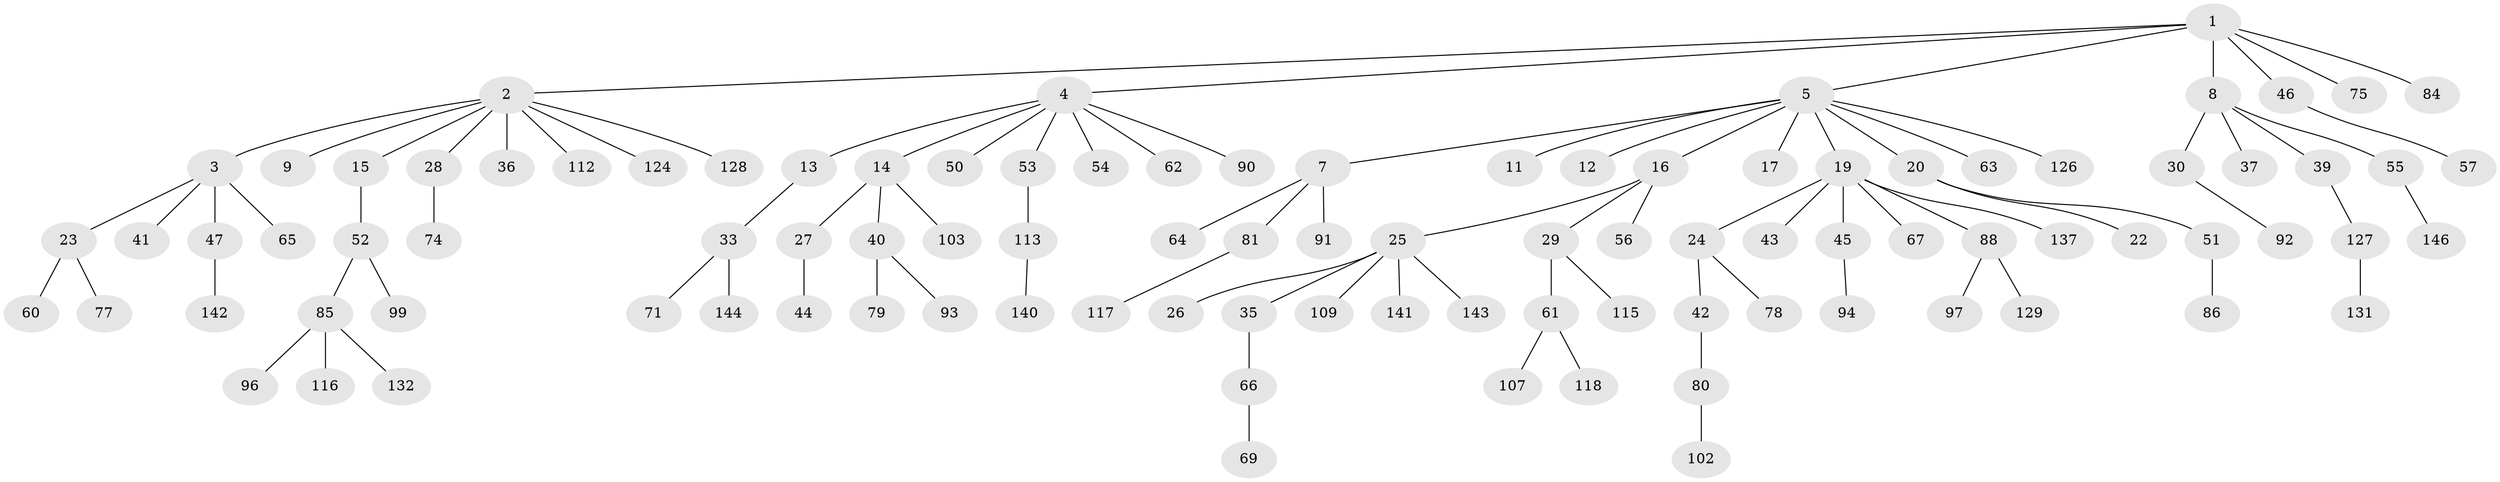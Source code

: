 // original degree distribution, {7: 0.00684931506849315, 10: 0.00684931506849315, 4: 0.03424657534246575, 8: 0.0136986301369863, 3: 0.11643835616438356, 9: 0.00684931506849315, 5: 0.02054794520547945, 1: 0.5068493150684932, 2: 0.2808219178082192, 6: 0.00684931506849315}
// Generated by graph-tools (version 1.1) at 2025/42/03/06/25 10:42:05]
// undirected, 100 vertices, 99 edges
graph export_dot {
graph [start="1"]
  node [color=gray90,style=filled];
  1 [super="+59"];
  2 [super="+82"];
  3 [super="+10"];
  4 [super="+34"];
  5 [super="+6"];
  7 [super="+49"];
  8 [super="+18"];
  9;
  11;
  12 [super="+100"];
  13;
  14 [super="+83"];
  15 [super="+21"];
  16 [super="+101"];
  17 [super="+68"];
  19 [super="+145"];
  20 [super="+31"];
  22;
  23 [super="+104"];
  24;
  25 [super="+73"];
  26;
  27;
  28 [super="+139"];
  29 [super="+32"];
  30 [super="+70"];
  33 [super="+89"];
  35;
  36;
  37 [super="+38"];
  39 [super="+48"];
  40 [super="+58"];
  41;
  42;
  43;
  44;
  45 [super="+72"];
  46;
  47 [super="+134"];
  50;
  51;
  52;
  53;
  54;
  55 [super="+120"];
  56;
  57;
  60 [super="+119"];
  61 [super="+105"];
  62 [super="+76"];
  63;
  64;
  65 [super="+133"];
  66 [super="+106"];
  67 [super="+110"];
  69 [super="+125"];
  71;
  74;
  75;
  77 [super="+111"];
  78 [super="+87"];
  79 [super="+138"];
  80 [super="+108"];
  81 [super="+95"];
  84 [super="+130"];
  85 [super="+123"];
  86 [super="+98"];
  88 [super="+122"];
  90;
  91;
  92;
  93;
  94;
  96;
  97;
  99;
  102;
  103;
  107;
  109;
  112 [super="+114"];
  113 [super="+121"];
  115;
  116 [super="+136"];
  117;
  118;
  124;
  126;
  127;
  128 [super="+135"];
  129;
  131;
  132;
  137;
  140;
  141;
  142;
  143;
  144;
  146;
  1 -- 2;
  1 -- 4;
  1 -- 5;
  1 -- 8;
  1 -- 46;
  1 -- 75;
  1 -- 84;
  2 -- 3;
  2 -- 9;
  2 -- 15;
  2 -- 28;
  2 -- 36;
  2 -- 112;
  2 -- 124;
  2 -- 128;
  3 -- 47;
  3 -- 65;
  3 -- 41;
  3 -- 23;
  4 -- 13;
  4 -- 14;
  4 -- 50;
  4 -- 53;
  4 -- 54;
  4 -- 90;
  4 -- 62;
  5 -- 17;
  5 -- 7;
  5 -- 11;
  5 -- 12;
  5 -- 16;
  5 -- 19;
  5 -- 20;
  5 -- 126;
  5 -- 63;
  7 -- 64;
  7 -- 91;
  7 -- 81;
  8 -- 37;
  8 -- 39;
  8 -- 55;
  8 -- 30;
  13 -- 33;
  14 -- 27;
  14 -- 40;
  14 -- 103;
  15 -- 52;
  16 -- 25;
  16 -- 29;
  16 -- 56;
  19 -- 24;
  19 -- 43;
  19 -- 45;
  19 -- 67;
  19 -- 88;
  19 -- 137;
  20 -- 22;
  20 -- 51;
  23 -- 60;
  23 -- 77;
  24 -- 42;
  24 -- 78;
  25 -- 26;
  25 -- 35;
  25 -- 141;
  25 -- 143;
  25 -- 109;
  27 -- 44;
  28 -- 74;
  29 -- 115;
  29 -- 61;
  30 -- 92;
  33 -- 71;
  33 -- 144;
  35 -- 66;
  39 -- 127;
  40 -- 93;
  40 -- 79;
  42 -- 80;
  45 -- 94;
  46 -- 57;
  47 -- 142;
  51 -- 86;
  52 -- 85;
  52 -- 99;
  53 -- 113;
  55 -- 146;
  61 -- 107;
  61 -- 118;
  66 -- 69;
  80 -- 102;
  81 -- 117;
  85 -- 96;
  85 -- 116;
  85 -- 132;
  88 -- 97;
  88 -- 129;
  113 -- 140;
  127 -- 131;
}
